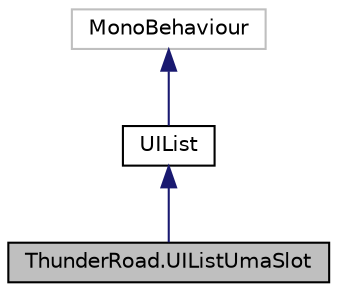 digraph "ThunderRoad.UIListUmaSlot"
{
 // LATEX_PDF_SIZE
  edge [fontname="Helvetica",fontsize="10",labelfontname="Helvetica",labelfontsize="10"];
  node [fontname="Helvetica",fontsize="10",shape=record];
  Node1 [label="ThunderRoad.UIListUmaSlot",height=0.2,width=0.4,color="black", fillcolor="grey75", style="filled", fontcolor="black",tooltip="Class UIListUmaSlot. Implements the ThunderRoad.UIList"];
  Node2 -> Node1 [dir="back",color="midnightblue",fontsize="10",style="solid",fontname="Helvetica"];
  Node2 [label="UIList",height=0.2,width=0.4,color="black", fillcolor="white", style="filled",URL="$class_thunder_road_1_1_u_i_list.html",tooltip="Class UIList. Implements the UnityEngine.MonoBehaviour"];
  Node3 -> Node2 [dir="back",color="midnightblue",fontsize="10",style="solid",fontname="Helvetica"];
  Node3 [label="MonoBehaviour",height=0.2,width=0.4,color="grey75", fillcolor="white", style="filled",tooltip=" "];
}
